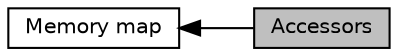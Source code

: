 digraph "Accessors"
{
  edge [fontname="Helvetica",fontsize="10",labelfontname="Helvetica",labelfontsize="10"];
  node [fontname="Helvetica",fontsize="10",shape=box];
  rankdir=LR;
  Node2 [label="Memory map",height=0.2,width=0.4,color="black", fillcolor="white", style="filled",URL="$group__MEMORY__MAP.html",tooltip=" "];
  Node1 [label="Accessors",height=0.2,width=0.4,color="black", fillcolor="grey75", style="filled", fontcolor="black",tooltip=" "];
  Node2->Node1 [shape=plaintext, dir="back", style="solid"];
}
